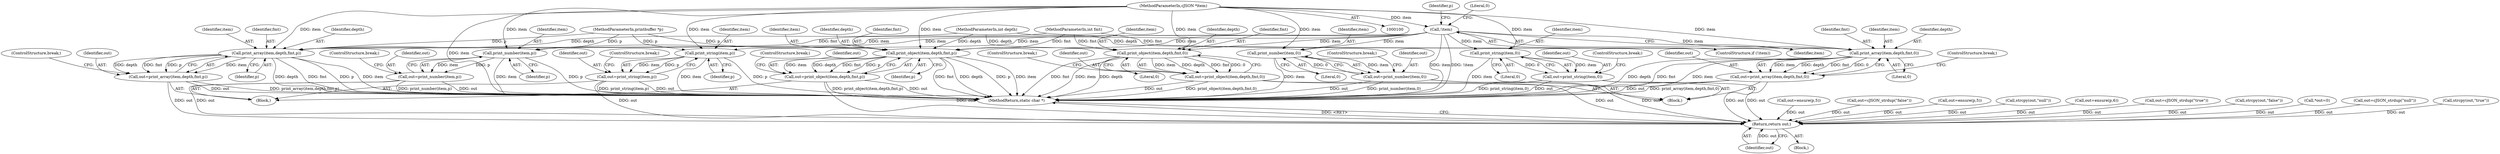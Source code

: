 digraph "0_iperf_91f2fa59e8ed80dfbf400add0164ee0e508e412a_45@pointer" {
"1000111" [label="(Call,!item)"];
"1000101" [label="(MethodParameterIn,cJSON *item)"];
"1000167" [label="(Call,print_number(item,p))"];
"1000165" [label="(Call,out=print_number(item,p))"];
"1000255" [label="(Return,return out;)"];
"1000174" [label="(Call,print_string(item,p))"];
"1000172" [label="(Call,out=print_string(item,p))"];
"1000181" [label="(Call,print_array(item,depth,fmt,p))"];
"1000179" [label="(Call,out=print_array(item,depth,fmt,p))"];
"1000190" [label="(Call,print_object(item,depth,fmt,p))"];
"1000188" [label="(Call,out=print_object(item,depth,fmt,p))"];
"1000226" [label="(Call,print_number(item,0))"];
"1000224" [label="(Call,out=print_number(item,0))"];
"1000233" [label="(Call,print_string(item,0))"];
"1000231" [label="(Call,out=print_string(item,0))"];
"1000240" [label="(Call,print_array(item,depth,fmt,0))"];
"1000238" [label="(Call,out=print_array(item,depth,fmt,0))"];
"1000249" [label="(Call,print_object(item,depth,fmt,0))"];
"1000247" [label="(Call,out=print_object(item,depth,fmt,0))"];
"1000124" [label="(Block,)"];
"1000112" [label="(Identifier,item)"];
"1000167" [label="(Call,print_number(item,p))"];
"1000101" [label="(MethodParameterIn,cJSON *item)"];
"1000116" [label="(Identifier,p)"];
"1000174" [label="(Call,print_string(item,p))"];
"1000182" [label="(Identifier,item)"];
"1000256" [label="(Identifier,out)"];
"1000195" [label="(ControlStructure,break;)"];
"1000235" [label="(Literal,0)"];
"1000231" [label="(Call,out=print_string(item,0))"];
"1000111" [label="(Call,!item)"];
"1000175" [label="(Identifier,item)"];
"1000181" [label="(Call,print_array(item,depth,fmt,p))"];
"1000228" [label="(Literal,0)"];
"1000249" [label="(Call,print_object(item,depth,fmt,0))"];
"1000204" [label="(Block,)"];
"1000234" [label="(Identifier,item)"];
"1000110" [label="(ControlStructure,if (!item))"];
"1000105" [label="(Block,)"];
"1000173" [label="(Identifier,out)"];
"1000254" [label="(ControlStructure,break;)"];
"1000186" [label="(ControlStructure,break;)"];
"1000243" [label="(Identifier,fmt)"];
"1000226" [label="(Call,print_number(item,0))"];
"1000188" [label="(Call,out=print_object(item,depth,fmt,p))"];
"1000177" [label="(ControlStructure,break;)"];
"1000192" [label="(Identifier,depth)"];
"1000240" [label="(Call,print_array(item,depth,fmt,0))"];
"1000176" [label="(Identifier,p)"];
"1000180" [label="(Identifier,out)"];
"1000165" [label="(Call,out=print_number(item,p))"];
"1000253" [label="(Literal,0)"];
"1000153" [label="(Call,out=ensure(p,5))"];
"1000232" [label="(Identifier,out)"];
"1000238" [label="(Call,out=print_array(item,depth,fmt,0))"];
"1000233" [label="(Call,print_string(item,0))"];
"1000225" [label="(Identifier,out)"];
"1000189" [label="(Identifier,out)"];
"1000104" [label="(MethodParameterIn,printbuffer *p)"];
"1000212" [label="(Call,out=cJSON_strdup(\"false\"))"];
"1000127" [label="(Call,out=ensure(p,5))"];
"1000184" [label="(Identifier,fmt)"];
"1000252" [label="(Identifier,fmt)"];
"1000193" [label="(Identifier,fmt)"];
"1000227" [label="(Identifier,item)"];
"1000241" [label="(Identifier,item)"];
"1000245" [label="(ControlStructure,break;)"];
"1000248" [label="(Identifier,out)"];
"1000166" [label="(Identifier,out)"];
"1000134" [label="(Call,strcpy(out,\"null\"))"];
"1000172" [label="(Call,out=print_string(item,p))"];
"1000236" [label="(ControlStructure,break;)"];
"1000140" [label="(Call,out=ensure(p,6))"];
"1000102" [label="(MethodParameterIn,int depth)"];
"1000191" [label="(Identifier,item)"];
"1000257" [label="(MethodReturn,static char *)"];
"1000255" [label="(Return,return out;)"];
"1000218" [label="(Call,out=cJSON_strdup(\"true\"))"];
"1000147" [label="(Call,strcpy(out,\"false\"))"];
"1000250" [label="(Identifier,item)"];
"1000247" [label="(Call,out=print_object(item,depth,fmt,0))"];
"1000114" [label="(Literal,0)"];
"1000242" [label="(Identifier,depth)"];
"1000168" [label="(Identifier,item)"];
"1000185" [label="(Identifier,p)"];
"1000239" [label="(Identifier,out)"];
"1000107" [label="(Call,*out=0)"];
"1000179" [label="(Call,out=print_array(item,depth,fmt,p))"];
"1000190" [label="(Call,print_object(item,depth,fmt,p))"];
"1000206" [label="(Call,out=cJSON_strdup(\"null\"))"];
"1000160" [label="(Call,strcpy(out,\"true\"))"];
"1000194" [label="(Identifier,p)"];
"1000229" [label="(ControlStructure,break;)"];
"1000244" [label="(Literal,0)"];
"1000169" [label="(Identifier,p)"];
"1000251" [label="(Identifier,depth)"];
"1000103" [label="(MethodParameterIn,int fmt)"];
"1000224" [label="(Call,out=print_number(item,0))"];
"1000183" [label="(Identifier,depth)"];
"1000170" [label="(ControlStructure,break;)"];
"1000111" -> "1000110"  [label="AST: "];
"1000111" -> "1000112"  [label="CFG: "];
"1000112" -> "1000111"  [label="AST: "];
"1000114" -> "1000111"  [label="CFG: "];
"1000116" -> "1000111"  [label="CFG: "];
"1000111" -> "1000257"  [label="DDG: item"];
"1000111" -> "1000257"  [label="DDG: !item"];
"1000101" -> "1000111"  [label="DDG: item"];
"1000111" -> "1000167"  [label="DDG: item"];
"1000111" -> "1000174"  [label="DDG: item"];
"1000111" -> "1000181"  [label="DDG: item"];
"1000111" -> "1000190"  [label="DDG: item"];
"1000111" -> "1000226"  [label="DDG: item"];
"1000111" -> "1000233"  [label="DDG: item"];
"1000111" -> "1000240"  [label="DDG: item"];
"1000111" -> "1000249"  [label="DDG: item"];
"1000101" -> "1000100"  [label="AST: "];
"1000101" -> "1000257"  [label="DDG: item"];
"1000101" -> "1000167"  [label="DDG: item"];
"1000101" -> "1000174"  [label="DDG: item"];
"1000101" -> "1000181"  [label="DDG: item"];
"1000101" -> "1000190"  [label="DDG: item"];
"1000101" -> "1000226"  [label="DDG: item"];
"1000101" -> "1000233"  [label="DDG: item"];
"1000101" -> "1000240"  [label="DDG: item"];
"1000101" -> "1000249"  [label="DDG: item"];
"1000167" -> "1000165"  [label="AST: "];
"1000167" -> "1000169"  [label="CFG: "];
"1000168" -> "1000167"  [label="AST: "];
"1000169" -> "1000167"  [label="AST: "];
"1000165" -> "1000167"  [label="CFG: "];
"1000167" -> "1000257"  [label="DDG: item"];
"1000167" -> "1000257"  [label="DDG: p"];
"1000167" -> "1000165"  [label="DDG: item"];
"1000167" -> "1000165"  [label="DDG: p"];
"1000104" -> "1000167"  [label="DDG: p"];
"1000165" -> "1000124"  [label="AST: "];
"1000166" -> "1000165"  [label="AST: "];
"1000170" -> "1000165"  [label="CFG: "];
"1000165" -> "1000257"  [label="DDG: out"];
"1000165" -> "1000257"  [label="DDG: print_number(item,p)"];
"1000165" -> "1000255"  [label="DDG: out"];
"1000255" -> "1000105"  [label="AST: "];
"1000255" -> "1000256"  [label="CFG: "];
"1000256" -> "1000255"  [label="AST: "];
"1000257" -> "1000255"  [label="CFG: "];
"1000255" -> "1000257"  [label="DDG: <RET>"];
"1000256" -> "1000255"  [label="DDG: out"];
"1000247" -> "1000255"  [label="DDG: out"];
"1000224" -> "1000255"  [label="DDG: out"];
"1000107" -> "1000255"  [label="DDG: out"];
"1000238" -> "1000255"  [label="DDG: out"];
"1000218" -> "1000255"  [label="DDG: out"];
"1000188" -> "1000255"  [label="DDG: out"];
"1000140" -> "1000255"  [label="DDG: out"];
"1000179" -> "1000255"  [label="DDG: out"];
"1000147" -> "1000255"  [label="DDG: out"];
"1000206" -> "1000255"  [label="DDG: out"];
"1000153" -> "1000255"  [label="DDG: out"];
"1000231" -> "1000255"  [label="DDG: out"];
"1000127" -> "1000255"  [label="DDG: out"];
"1000160" -> "1000255"  [label="DDG: out"];
"1000212" -> "1000255"  [label="DDG: out"];
"1000134" -> "1000255"  [label="DDG: out"];
"1000172" -> "1000255"  [label="DDG: out"];
"1000174" -> "1000172"  [label="AST: "];
"1000174" -> "1000176"  [label="CFG: "];
"1000175" -> "1000174"  [label="AST: "];
"1000176" -> "1000174"  [label="AST: "];
"1000172" -> "1000174"  [label="CFG: "];
"1000174" -> "1000257"  [label="DDG: p"];
"1000174" -> "1000257"  [label="DDG: item"];
"1000174" -> "1000172"  [label="DDG: item"];
"1000174" -> "1000172"  [label="DDG: p"];
"1000104" -> "1000174"  [label="DDG: p"];
"1000172" -> "1000124"  [label="AST: "];
"1000173" -> "1000172"  [label="AST: "];
"1000177" -> "1000172"  [label="CFG: "];
"1000172" -> "1000257"  [label="DDG: out"];
"1000172" -> "1000257"  [label="DDG: print_string(item,p)"];
"1000181" -> "1000179"  [label="AST: "];
"1000181" -> "1000185"  [label="CFG: "];
"1000182" -> "1000181"  [label="AST: "];
"1000183" -> "1000181"  [label="AST: "];
"1000184" -> "1000181"  [label="AST: "];
"1000185" -> "1000181"  [label="AST: "];
"1000179" -> "1000181"  [label="CFG: "];
"1000181" -> "1000257"  [label="DDG: p"];
"1000181" -> "1000257"  [label="DDG: item"];
"1000181" -> "1000257"  [label="DDG: fmt"];
"1000181" -> "1000257"  [label="DDG: depth"];
"1000181" -> "1000179"  [label="DDG: item"];
"1000181" -> "1000179"  [label="DDG: depth"];
"1000181" -> "1000179"  [label="DDG: fmt"];
"1000181" -> "1000179"  [label="DDG: p"];
"1000102" -> "1000181"  [label="DDG: depth"];
"1000103" -> "1000181"  [label="DDG: fmt"];
"1000104" -> "1000181"  [label="DDG: p"];
"1000179" -> "1000124"  [label="AST: "];
"1000180" -> "1000179"  [label="AST: "];
"1000186" -> "1000179"  [label="CFG: "];
"1000179" -> "1000257"  [label="DDG: print_array(item,depth,fmt,p)"];
"1000179" -> "1000257"  [label="DDG: out"];
"1000190" -> "1000188"  [label="AST: "];
"1000190" -> "1000194"  [label="CFG: "];
"1000191" -> "1000190"  [label="AST: "];
"1000192" -> "1000190"  [label="AST: "];
"1000193" -> "1000190"  [label="AST: "];
"1000194" -> "1000190"  [label="AST: "];
"1000188" -> "1000190"  [label="CFG: "];
"1000190" -> "1000257"  [label="DDG: p"];
"1000190" -> "1000257"  [label="DDG: item"];
"1000190" -> "1000257"  [label="DDG: fmt"];
"1000190" -> "1000257"  [label="DDG: depth"];
"1000190" -> "1000188"  [label="DDG: item"];
"1000190" -> "1000188"  [label="DDG: depth"];
"1000190" -> "1000188"  [label="DDG: fmt"];
"1000190" -> "1000188"  [label="DDG: p"];
"1000102" -> "1000190"  [label="DDG: depth"];
"1000103" -> "1000190"  [label="DDG: fmt"];
"1000104" -> "1000190"  [label="DDG: p"];
"1000188" -> "1000124"  [label="AST: "];
"1000189" -> "1000188"  [label="AST: "];
"1000195" -> "1000188"  [label="CFG: "];
"1000188" -> "1000257"  [label="DDG: print_object(item,depth,fmt,p)"];
"1000188" -> "1000257"  [label="DDG: out"];
"1000226" -> "1000224"  [label="AST: "];
"1000226" -> "1000228"  [label="CFG: "];
"1000227" -> "1000226"  [label="AST: "];
"1000228" -> "1000226"  [label="AST: "];
"1000224" -> "1000226"  [label="CFG: "];
"1000226" -> "1000257"  [label="DDG: item"];
"1000226" -> "1000224"  [label="DDG: item"];
"1000226" -> "1000224"  [label="DDG: 0"];
"1000224" -> "1000204"  [label="AST: "];
"1000225" -> "1000224"  [label="AST: "];
"1000229" -> "1000224"  [label="CFG: "];
"1000224" -> "1000257"  [label="DDG: out"];
"1000224" -> "1000257"  [label="DDG: print_number(item,0)"];
"1000233" -> "1000231"  [label="AST: "];
"1000233" -> "1000235"  [label="CFG: "];
"1000234" -> "1000233"  [label="AST: "];
"1000235" -> "1000233"  [label="AST: "];
"1000231" -> "1000233"  [label="CFG: "];
"1000233" -> "1000257"  [label="DDG: item"];
"1000233" -> "1000231"  [label="DDG: item"];
"1000233" -> "1000231"  [label="DDG: 0"];
"1000231" -> "1000204"  [label="AST: "];
"1000232" -> "1000231"  [label="AST: "];
"1000236" -> "1000231"  [label="CFG: "];
"1000231" -> "1000257"  [label="DDG: print_string(item,0)"];
"1000231" -> "1000257"  [label="DDG: out"];
"1000240" -> "1000238"  [label="AST: "];
"1000240" -> "1000244"  [label="CFG: "];
"1000241" -> "1000240"  [label="AST: "];
"1000242" -> "1000240"  [label="AST: "];
"1000243" -> "1000240"  [label="AST: "];
"1000244" -> "1000240"  [label="AST: "];
"1000238" -> "1000240"  [label="CFG: "];
"1000240" -> "1000257"  [label="DDG: item"];
"1000240" -> "1000257"  [label="DDG: depth"];
"1000240" -> "1000257"  [label="DDG: fmt"];
"1000240" -> "1000238"  [label="DDG: item"];
"1000240" -> "1000238"  [label="DDG: depth"];
"1000240" -> "1000238"  [label="DDG: fmt"];
"1000240" -> "1000238"  [label="DDG: 0"];
"1000102" -> "1000240"  [label="DDG: depth"];
"1000103" -> "1000240"  [label="DDG: fmt"];
"1000238" -> "1000204"  [label="AST: "];
"1000239" -> "1000238"  [label="AST: "];
"1000245" -> "1000238"  [label="CFG: "];
"1000238" -> "1000257"  [label="DDG: out"];
"1000238" -> "1000257"  [label="DDG: print_array(item,depth,fmt,0)"];
"1000249" -> "1000247"  [label="AST: "];
"1000249" -> "1000253"  [label="CFG: "];
"1000250" -> "1000249"  [label="AST: "];
"1000251" -> "1000249"  [label="AST: "];
"1000252" -> "1000249"  [label="AST: "];
"1000253" -> "1000249"  [label="AST: "];
"1000247" -> "1000249"  [label="CFG: "];
"1000249" -> "1000257"  [label="DDG: depth"];
"1000249" -> "1000257"  [label="DDG: fmt"];
"1000249" -> "1000257"  [label="DDG: item"];
"1000249" -> "1000247"  [label="DDG: item"];
"1000249" -> "1000247"  [label="DDG: depth"];
"1000249" -> "1000247"  [label="DDG: fmt"];
"1000249" -> "1000247"  [label="DDG: 0"];
"1000102" -> "1000249"  [label="DDG: depth"];
"1000103" -> "1000249"  [label="DDG: fmt"];
"1000247" -> "1000204"  [label="AST: "];
"1000248" -> "1000247"  [label="AST: "];
"1000254" -> "1000247"  [label="CFG: "];
"1000247" -> "1000257"  [label="DDG: out"];
"1000247" -> "1000257"  [label="DDG: print_object(item,depth,fmt,0)"];
}

